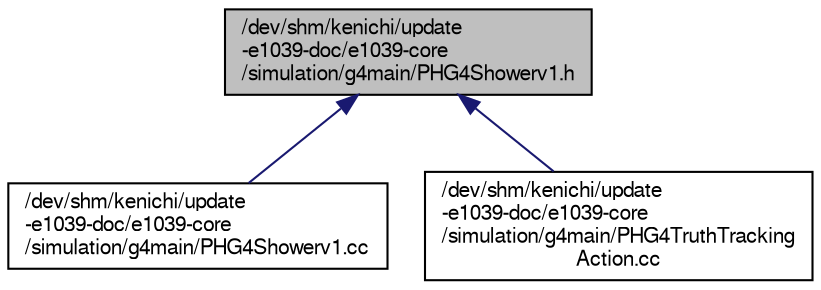 digraph "/dev/shm/kenichi/update-e1039-doc/e1039-core/simulation/g4main/PHG4Showerv1.h"
{
  bgcolor="transparent";
  edge [fontname="FreeSans",fontsize="10",labelfontname="FreeSans",labelfontsize="10"];
  node [fontname="FreeSans",fontsize="10",shape=record];
  Node1 [label="/dev/shm/kenichi/update\l-e1039-doc/e1039-core\l/simulation/g4main/PHG4Showerv1.h",height=0.2,width=0.4,color="black", fillcolor="grey75", style="filled" fontcolor="black"];
  Node1 -> Node2 [dir="back",color="midnightblue",fontsize="10",style="solid",fontname="FreeSans"];
  Node2 [label="/dev/shm/kenichi/update\l-e1039-doc/e1039-core\l/simulation/g4main/PHG4Showerv1.cc",height=0.2,width=0.4,color="black",URL="$d1/dce/PHG4Showerv1_8cc.html"];
  Node1 -> Node3 [dir="back",color="midnightblue",fontsize="10",style="solid",fontname="FreeSans"];
  Node3 [label="/dev/shm/kenichi/update\l-e1039-doc/e1039-core\l/simulation/g4main/PHG4TruthTracking\lAction.cc",height=0.2,width=0.4,color="black",URL="$d2/d1e/PHG4TruthTrackingAction_8cc.html"];
}
